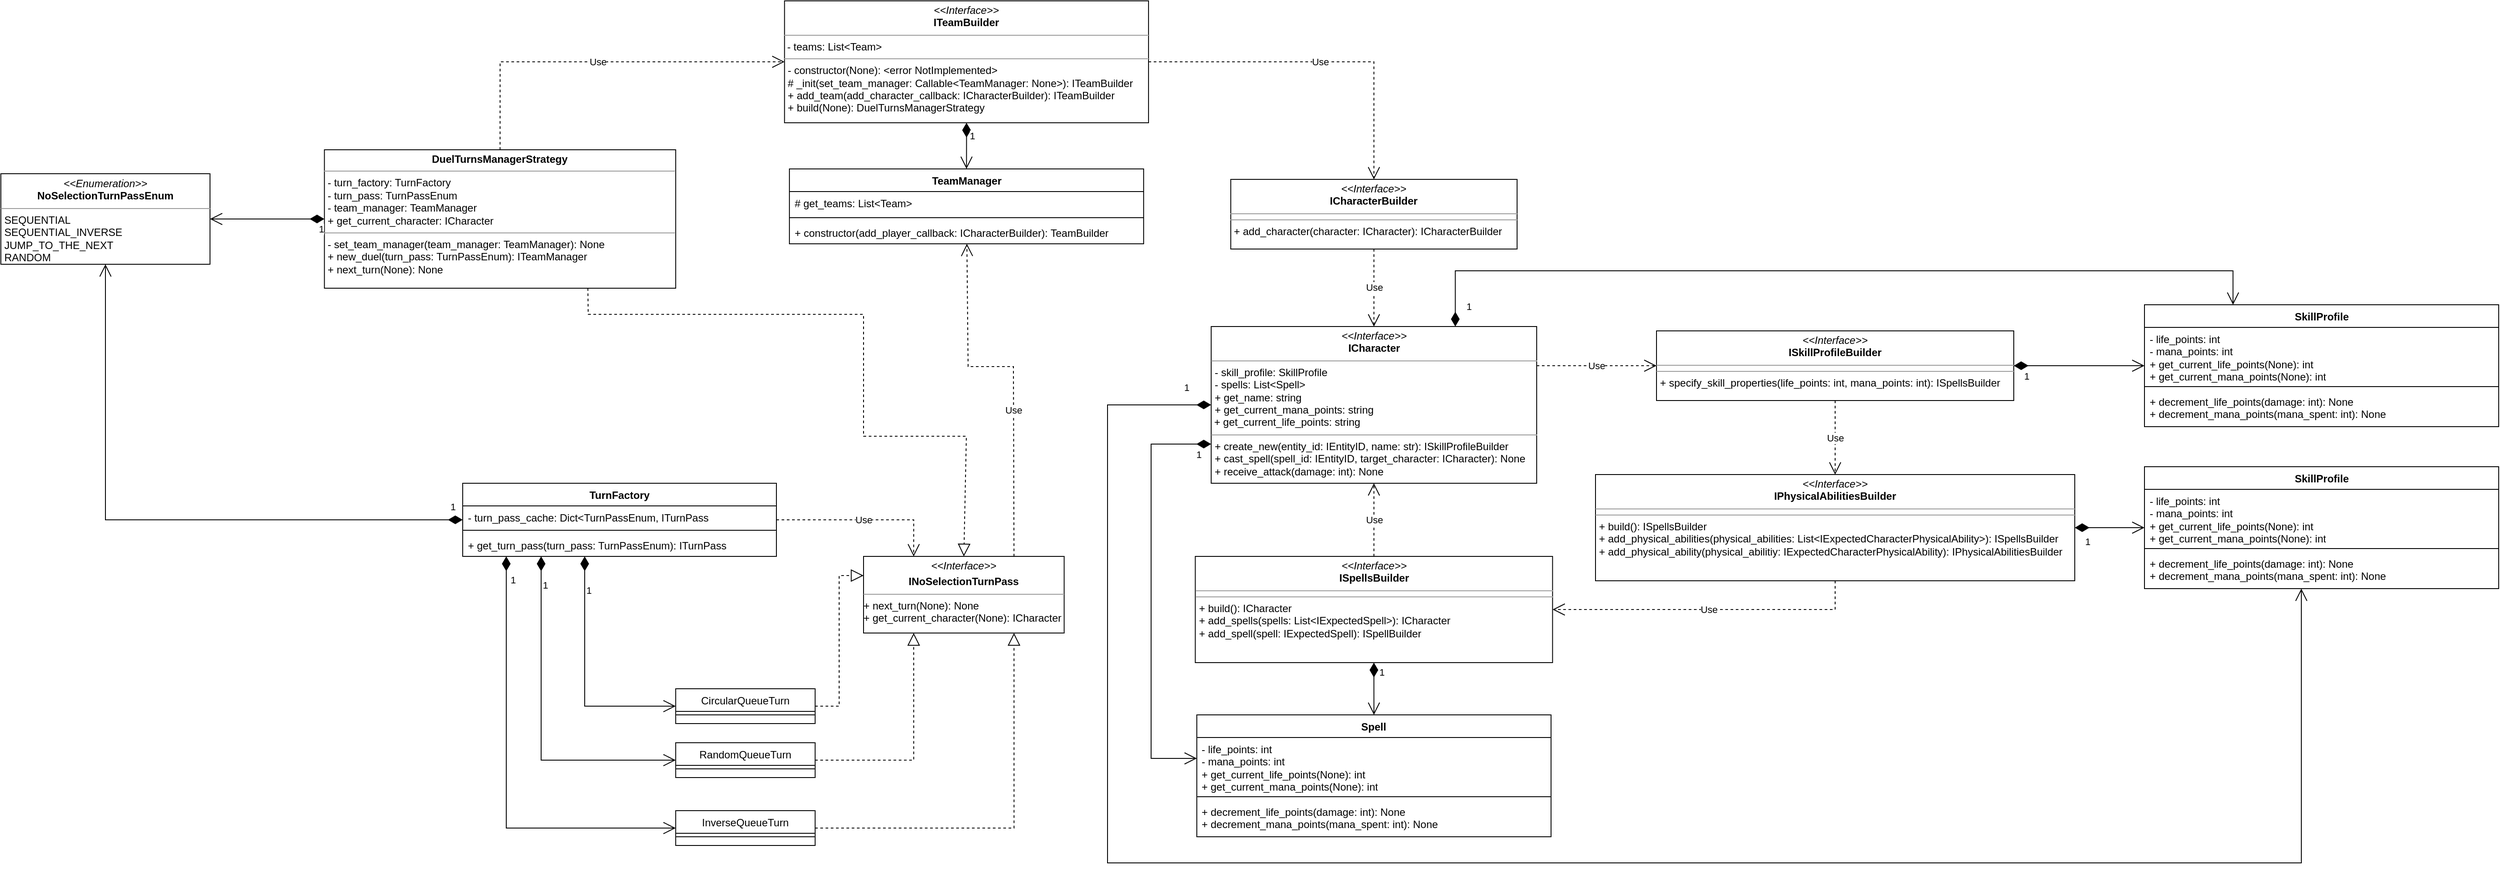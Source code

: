 <mxfile>
    <diagram id="C5RBs43oDa-KdzZeNtuy" name="classes diagram">
        <mxGraphModel dx="2270" dy="881" grid="1" gridSize="10" guides="1" tooltips="1" connect="1" arrows="1" fold="1" page="1" pageScale="1" pageWidth="827" pageHeight="1169" background="none" math="0" shadow="0">
            <root>
                <mxCell id="WIyWlLk6GJQsqaUBKTNV-0"/>
                <mxCell id="WIyWlLk6GJQsqaUBKTNV-1" parent="WIyWlLk6GJQsqaUBKTNV-0"/>
                <mxCell id="zkfFHV4jXpPFQw0GAbJ--17" value="CircularQueueTurn" style="swimlane;fontStyle=0;align=center;verticalAlign=top;childLayout=stackLayout;horizontal=1;startSize=26;horizontalStack=0;resizeParent=1;resizeLast=0;collapsible=1;marginBottom=0;rounded=0;shadow=0;strokeWidth=1;" parent="WIyWlLk6GJQsqaUBKTNV-1" vertex="1">
                    <mxGeometry x="544.43" y="900" width="160" height="40" as="geometry">
                        <mxRectangle x="550" y="140" width="160" height="26" as="alternateBounds"/>
                    </mxGeometry>
                </mxCell>
                <mxCell id="zkfFHV4jXpPFQw0GAbJ--23" value="" style="line;html=1;strokeWidth=1;align=left;verticalAlign=middle;spacingTop=-1;spacingLeft=3;spacingRight=3;rotatable=0;labelPosition=right;points=[];portConstraint=eastwest;" parent="zkfFHV4jXpPFQw0GAbJ--17" vertex="1">
                    <mxGeometry y="26" width="160" height="8" as="geometry"/>
                </mxCell>
                <mxCell id="Rf_c0kuRCPa441ml4ELp-0" value="RandomQueueTurn" style="swimlane;fontStyle=0;align=center;verticalAlign=top;childLayout=stackLayout;horizontal=1;startSize=26;horizontalStack=0;resizeParent=1;resizeLast=0;collapsible=1;marginBottom=0;rounded=0;shadow=0;strokeWidth=1;" parent="WIyWlLk6GJQsqaUBKTNV-1" vertex="1">
                    <mxGeometry x="544.43" y="962" width="160" height="40" as="geometry">
                        <mxRectangle x="550" y="140" width="160" height="26" as="alternateBounds"/>
                    </mxGeometry>
                </mxCell>
                <mxCell id="Rf_c0kuRCPa441ml4ELp-1" value="" style="line;html=1;strokeWidth=1;align=left;verticalAlign=middle;spacingTop=-1;spacingLeft=3;spacingRight=3;rotatable=0;labelPosition=right;points=[];portConstraint=eastwest;" parent="Rf_c0kuRCPa441ml4ELp-0" vertex="1">
                    <mxGeometry y="26" width="160" height="8" as="geometry"/>
                </mxCell>
                <mxCell id="Rf_c0kuRCPa441ml4ELp-4" value="InverseQueueTurn" style="swimlane;fontStyle=0;align=center;verticalAlign=top;childLayout=stackLayout;horizontal=1;startSize=26;horizontalStack=0;resizeParent=1;resizeLast=0;collapsible=1;marginBottom=0;rounded=0;shadow=0;strokeWidth=1;" parent="WIyWlLk6GJQsqaUBKTNV-1" vertex="1">
                    <mxGeometry x="544.43" y="1040" width="160" height="40" as="geometry">
                        <mxRectangle x="550" y="140" width="160" height="26" as="alternateBounds"/>
                    </mxGeometry>
                </mxCell>
                <mxCell id="Rf_c0kuRCPa441ml4ELp-5" value="" style="line;html=1;strokeWidth=1;align=left;verticalAlign=middle;spacingTop=-1;spacingLeft=3;spacingRight=3;rotatable=0;labelPosition=right;points=[];portConstraint=eastwest;" parent="Rf_c0kuRCPa441ml4ELp-4" vertex="1">
                    <mxGeometry y="26" width="160" height="8" as="geometry"/>
                </mxCell>
                <mxCell id="eCzo08NP8buQ-9JWIne4-3" value="TurnFactory" style="swimlane;fontStyle=1;align=center;verticalAlign=top;childLayout=stackLayout;horizontal=1;startSize=26;horizontalStack=0;resizeParent=1;resizeParentMax=0;resizeLast=0;collapsible=1;marginBottom=0;whiteSpace=wrap;html=1;" parent="WIyWlLk6GJQsqaUBKTNV-1" vertex="1">
                    <mxGeometry x="300" y="664" width="360" height="84" as="geometry"/>
                </mxCell>
                <mxCell id="eCzo08NP8buQ-9JWIne4-4" value="- turn_pass_cache: Dict&amp;lt;TurnPassEnum, ITurnPass" style="text;strokeColor=none;fillColor=none;align=left;verticalAlign=top;spacingLeft=4;spacingRight=4;overflow=hidden;rotatable=0;points=[[0,0.5],[1,0.5]];portConstraint=eastwest;whiteSpace=wrap;html=1;" parent="eCzo08NP8buQ-9JWIne4-3" vertex="1">
                    <mxGeometry y="26" width="360" height="24" as="geometry"/>
                </mxCell>
                <mxCell id="eCzo08NP8buQ-9JWIne4-5" value="" style="line;strokeWidth=1;fillColor=none;align=left;verticalAlign=middle;spacingTop=-1;spacingLeft=3;spacingRight=3;rotatable=0;labelPosition=right;points=[];portConstraint=eastwest;strokeColor=inherit;" parent="eCzo08NP8buQ-9JWIne4-3" vertex="1">
                    <mxGeometry y="50" width="360" height="8" as="geometry"/>
                </mxCell>
                <mxCell id="eCzo08NP8buQ-9JWIne4-6" value="+ get_turn_pass(turn_pass: TurnPassEnum): ITurnPass" style="text;strokeColor=none;fillColor=none;align=left;verticalAlign=top;spacingLeft=4;spacingRight=4;overflow=hidden;rotatable=0;points=[[0,0.5],[1,0.5]];portConstraint=eastwest;whiteSpace=wrap;html=1;" parent="eCzo08NP8buQ-9JWIne4-3" vertex="1">
                    <mxGeometry y="58" width="360" height="26" as="geometry"/>
                </mxCell>
                <mxCell id="eCzo08NP8buQ-9JWIne4-40" value="1" style="endArrow=open;html=1;endSize=12;startArrow=diamondThin;startSize=14;startFill=1;edgeStyle=orthogonalEdgeStyle;align=left;verticalAlign=bottom;rounded=0;" parent="WIyWlLk6GJQsqaUBKTNV-1" source="eCzo08NP8buQ-9JWIne4-3" target="Rf_c0kuRCPa441ml4ELp-4" edge="1">
                    <mxGeometry x="-0.859" y="3" relative="1" as="geometry">
                        <mxPoint x="838.43" y="972" as="sourcePoint"/>
                        <mxPoint x="1011.43" y="940" as="targetPoint"/>
                        <Array as="points">
                            <mxPoint x="350" y="1060"/>
                        </Array>
                        <mxPoint as="offset"/>
                    </mxGeometry>
                </mxCell>
                <mxCell id="oa_gG71FnIs9wD1ZZNGb-7" value="&lt;p style=&quot;margin:0px;margin-top:4px;text-align:center;&quot;&gt;&lt;i&gt;&amp;lt;&amp;lt;Interface&amp;gt;&amp;gt;&lt;/i&gt;&lt;br&gt;&lt;b&gt;ICharacterBuilder&lt;/b&gt;&lt;/p&gt;&lt;hr size=&quot;1&quot;&gt;&lt;hr size=&quot;1&quot;&gt;&lt;p style=&quot;margin:0px;margin-left:4px;&quot;&gt;+ add_character(character: ICharacter): ICharacterBuilder&lt;br&gt;&lt;/p&gt;" style="verticalAlign=top;align=left;overflow=fill;fontSize=12;fontFamily=Helvetica;html=1;whiteSpace=wrap;" parent="WIyWlLk6GJQsqaUBKTNV-1" vertex="1">
                    <mxGeometry x="1181.43" y="315" width="328.57" height="80" as="geometry"/>
                </mxCell>
                <mxCell id="oa_gG71FnIs9wD1ZZNGb-8" value="&lt;p style=&quot;margin:0px;margin-top:4px;text-align:center;&quot;&gt;&lt;i&gt;&amp;lt;&amp;lt;Interface&amp;gt;&amp;gt;&lt;/i&gt;&lt;br&gt;&lt;b&gt;ITeamBuilder&lt;/b&gt;&lt;/p&gt;&lt;hr size=&quot;1&quot;&gt;&amp;nbsp;- teams: List&amp;lt;Team&amp;gt;&lt;hr size=&quot;1&quot;&gt;&lt;p style=&quot;margin:0px;margin-left:4px;&quot;&gt;- constructor(None): &amp;lt;error NotImplemented&amp;gt;&lt;/p&gt;&lt;p style=&quot;margin:0px;margin-left:4px;&quot;&gt;# _init(set_team_manager: Callable&amp;lt;TeamManager: None&amp;gt;): ITeamBuilder&lt;/p&gt;&lt;p style=&quot;margin:0px;margin-left:4px;&quot;&gt;+ add_team(add_character_callback: ICharacterBuilder): ITeamBuilder&lt;br&gt;&lt;/p&gt;&lt;p style=&quot;margin:0px;margin-left:4px;&quot;&gt;+ build(None): DuelTurnsManagerStrategy&lt;/p&gt;" style="verticalAlign=top;align=left;overflow=fill;fontSize=12;fontFamily=Helvetica;html=1;whiteSpace=wrap;" parent="WIyWlLk6GJQsqaUBKTNV-1" vertex="1">
                    <mxGeometry x="669.32" y="110" width="417.73" height="140" as="geometry"/>
                </mxCell>
                <mxCell id="oa_gG71FnIs9wD1ZZNGb-11" value="TeamManager" style="swimlane;fontStyle=1;align=center;verticalAlign=top;childLayout=stackLayout;horizontal=1;startSize=26;horizontalStack=0;resizeParent=1;resizeParentMax=0;resizeLast=0;collapsible=1;marginBottom=0;whiteSpace=wrap;html=1;" parent="WIyWlLk6GJQsqaUBKTNV-1" vertex="1">
                    <mxGeometry x="674.93" y="303" width="406.5" height="86" as="geometry"/>
                </mxCell>
                <mxCell id="oa_gG71FnIs9wD1ZZNGb-12" value="# get_teams: List&amp;lt;Team&amp;gt;" style="text;strokeColor=none;fillColor=none;align=left;verticalAlign=top;spacingLeft=4;spacingRight=4;overflow=hidden;rotatable=0;points=[[0,0.5],[1,0.5]];portConstraint=eastwest;whiteSpace=wrap;html=1;" parent="oa_gG71FnIs9wD1ZZNGb-11" vertex="1">
                    <mxGeometry y="26" width="406.5" height="26" as="geometry"/>
                </mxCell>
                <mxCell id="oa_gG71FnIs9wD1ZZNGb-13" value="" style="line;strokeWidth=1;fillColor=none;align=left;verticalAlign=middle;spacingTop=-1;spacingLeft=3;spacingRight=3;rotatable=0;labelPosition=right;points=[];portConstraint=eastwest;strokeColor=inherit;" parent="oa_gG71FnIs9wD1ZZNGb-11" vertex="1">
                    <mxGeometry y="52" width="406.5" height="8" as="geometry"/>
                </mxCell>
                <mxCell id="oa_gG71FnIs9wD1ZZNGb-14" value="+ constructor(add_player_callback: ICharacterBuilder): TeamBuilder" style="text;strokeColor=none;fillColor=none;align=left;verticalAlign=top;spacingLeft=4;spacingRight=4;overflow=hidden;rotatable=0;points=[[0,0.5],[1,0.5]];portConstraint=eastwest;whiteSpace=wrap;html=1;" parent="oa_gG71FnIs9wD1ZZNGb-11" vertex="1">
                    <mxGeometry y="60" width="406.5" height="26" as="geometry"/>
                </mxCell>
                <mxCell id="oa_gG71FnIs9wD1ZZNGb-33" value="Use" style="endArrow=open;endSize=12;dashed=1;html=1;rounded=0;entryX=0.5;entryY=0;entryDx=0;entryDy=0;" parent="WIyWlLk6GJQsqaUBKTNV-1" source="oa_gG71FnIs9wD1ZZNGb-7" target="6" edge="1">
                    <mxGeometry width="160" relative="1" as="geometry">
                        <mxPoint x="1301.43" y="460" as="sourcePoint"/>
                        <mxPoint x="1380" y="480" as="targetPoint"/>
                    </mxGeometry>
                </mxCell>
                <mxCell id="oa_gG71FnIs9wD1ZZNGb-36" value="1" style="endArrow=open;html=1;endSize=12;startArrow=diamondThin;startSize=14;startFill=1;edgeStyle=orthogonalEdgeStyle;align=left;verticalAlign=bottom;rounded=0;" parent="WIyWlLk6GJQsqaUBKTNV-1" source="eCzo08NP8buQ-9JWIne4-6" target="Rf_c0kuRCPa441ml4ELp-0" edge="1">
                    <mxGeometry x="-0.783" relative="1" as="geometry">
                        <mxPoint x="581.43" y="830" as="sourcePoint"/>
                        <mxPoint x="1034.43" y="912" as="targetPoint"/>
                        <Array as="points">
                            <mxPoint x="390" y="982"/>
                        </Array>
                        <mxPoint as="offset"/>
                    </mxGeometry>
                </mxCell>
                <mxCell id="oa_gG71FnIs9wD1ZZNGb-37" value="1" style="endArrow=open;html=1;endSize=12;startArrow=diamondThin;startSize=14;startFill=1;edgeStyle=orthogonalEdgeStyle;align=left;verticalAlign=bottom;rounded=0;" parent="WIyWlLk6GJQsqaUBKTNV-1" source="eCzo08NP8buQ-9JWIne4-3" target="zkfFHV4jXpPFQw0GAbJ--17" edge="1">
                    <mxGeometry x="-0.654" relative="1" as="geometry">
                        <mxPoint x="641.43" y="620" as="sourcePoint"/>
                        <mxPoint x="771.43" y="732" as="targetPoint"/>
                        <Array as="points">
                            <mxPoint x="440" y="920"/>
                        </Array>
                        <mxPoint as="offset"/>
                    </mxGeometry>
                </mxCell>
                <mxCell id="oa_gG71FnIs9wD1ZZNGb-40" value="&lt;p style=&quot;margin:0px;margin-top:4px;text-align:center;&quot;&gt;&lt;i&gt;&amp;lt;&amp;lt;Interface&amp;gt;&amp;gt;&lt;/i&gt;&lt;b&gt;&lt;br&gt;&lt;/b&gt;&lt;/p&gt;&lt;p style=&quot;margin:0px;margin-top:4px;text-align:center;&quot;&gt;&lt;b&gt;INoSelectionTurnPass&lt;/b&gt;&lt;br&gt;&lt;b&gt;&lt;/b&gt;&lt;/p&gt;&lt;hr size=&quot;1&quot;&gt;&lt;div&gt;+ next_turn(None): None&lt;/div&gt;&lt;div&gt;+&amp;nbsp;&lt;span style=&quot;&quot;&gt;get_current_character&lt;/span&gt;(None): ICharacter&lt;/div&gt;" style="verticalAlign=top;align=left;overflow=fill;fontSize=12;fontFamily=Helvetica;html=1;whiteSpace=wrap;" parent="WIyWlLk6GJQsqaUBKTNV-1" vertex="1">
                    <mxGeometry x="760" y="748" width="230.23" height="88" as="geometry"/>
                </mxCell>
                <mxCell id="oa_gG71FnIs9wD1ZZNGb-41" value="" style="endArrow=block;dashed=1;endFill=0;endSize=12;html=1;rounded=0;entryX=0;entryY=0.25;entryDx=0;entryDy=0;edgeStyle=elbowEdgeStyle;exitX=1;exitY=0.5;exitDx=0;exitDy=0;" parent="WIyWlLk6GJQsqaUBKTNV-1" source="zkfFHV4jXpPFQw0GAbJ--17" target="oa_gG71FnIs9wD1ZZNGb-40" edge="1">
                    <mxGeometry width="160" relative="1" as="geometry">
                        <mxPoint x="750" y="710" as="sourcePoint"/>
                        <mxPoint x="818.43" y="662.5" as="targetPoint"/>
                    </mxGeometry>
                </mxCell>
                <mxCell id="oa_gG71FnIs9wD1ZZNGb-42" value="" style="endArrow=block;dashed=1;endFill=0;endSize=12;html=1;rounded=0;edgeStyle=orthogonalEdgeStyle;entryX=0.25;entryY=1;entryDx=0;entryDy=0;" parent="WIyWlLk6GJQsqaUBKTNV-1" source="Rf_c0kuRCPa441ml4ELp-0" target="oa_gG71FnIs9wD1ZZNGb-40" edge="1">
                    <mxGeometry width="160" relative="1" as="geometry">
                        <mxPoint x="724.43" y="756" as="sourcePoint"/>
                        <mxPoint x="861.43" y="783" as="targetPoint"/>
                    </mxGeometry>
                </mxCell>
                <mxCell id="oa_gG71FnIs9wD1ZZNGb-43" value="" style="endArrow=block;dashed=1;endFill=0;endSize=12;html=1;rounded=0;exitX=1;exitY=0.5;exitDx=0;exitDy=0;entryX=0.75;entryY=1;entryDx=0;entryDy=0;edgeStyle=orthogonalEdgeStyle;" parent="WIyWlLk6GJQsqaUBKTNV-1" source="Rf_c0kuRCPa441ml4ELp-4" target="oa_gG71FnIs9wD1ZZNGb-40" edge="1">
                    <mxGeometry width="160" relative="1" as="geometry">
                        <mxPoint x="724.43" y="802" as="sourcePoint"/>
                        <mxPoint x="861.43" y="802" as="targetPoint"/>
                    </mxGeometry>
                </mxCell>
                <mxCell id="oa_gG71FnIs9wD1ZZNGb-44" value="Use" style="endArrow=open;endSize=12;dashed=1;html=1;rounded=0;exitX=0.75;exitY=0;exitDx=0;exitDy=0;" parent="WIyWlLk6GJQsqaUBKTNV-1" source="oa_gG71FnIs9wD1ZZNGb-40" target="oa_gG71FnIs9wD1ZZNGb-11" edge="1">
                    <mxGeometry x="-0.182" width="160" relative="1" as="geometry">
                        <mxPoint x="891.43" y="654" as="sourcePoint"/>
                        <mxPoint x="970" y="420" as="targetPoint"/>
                        <Array as="points">
                            <mxPoint x="932" y="530"/>
                            <mxPoint x="880" y="530"/>
                        </Array>
                        <mxPoint as="offset"/>
                    </mxGeometry>
                </mxCell>
                <mxCell id="4" value="Use" style="endArrow=open;endSize=12;dashed=1;html=1;rounded=0;exitX=1;exitY=0.5;exitDx=0;exitDy=0;entryX=0.5;entryY=0;entryDx=0;entryDy=0;edgeStyle=orthogonalEdgeStyle;" parent="WIyWlLk6GJQsqaUBKTNV-1" target="oa_gG71FnIs9wD1ZZNGb-7" edge="1" source="oa_gG71FnIs9wD1ZZNGb-8">
                    <mxGeometry width="160" relative="1" as="geometry">
                        <mxPoint x="1081.43" y="355" as="sourcePoint"/>
                        <mxPoint x="1094.685" y="654" as="targetPoint"/>
                    </mxGeometry>
                </mxCell>
                <mxCell id="6" value="&lt;p style=&quot;margin:0px;margin-top:4px;text-align:center;&quot;&gt;&lt;i&gt;&amp;lt;&amp;lt;Interface&amp;gt;&amp;gt;&lt;/i&gt;&lt;br&gt;&lt;b&gt;ICharacter&lt;/b&gt;&lt;/p&gt;&lt;hr size=&quot;1&quot;&gt;&lt;p style=&quot;margin:0px;margin-left:4px;&quot;&gt;- skill_profile: SkillProfile&lt;/p&gt;&lt;p style=&quot;margin:0px;margin-left:4px;&quot;&gt;- spells: List&amp;lt;Spell&amp;gt;&lt;/p&gt;&lt;p style=&quot;margin:0px;margin-left:4px;&quot;&gt;+ get_name: string&lt;br&gt;+ get_current_mana_points: string&lt;/p&gt;&amp;nbsp;+ get_current_life_points: string&lt;hr size=&quot;1&quot;&gt;&lt;p style=&quot;margin:0px;margin-left:4px;&quot;&gt;+ create_new(entity_id: IEntityID, name: str): ISkillProfileBuilder&lt;/p&gt;&lt;p style=&quot;margin:0px;margin-left:4px;&quot;&gt;+ cast_spell(spell_id: IEntityID, target_character: ICharacter): None&lt;br&gt;+ receive_attack(damage: int): None&lt;/p&gt;" style="verticalAlign=top;align=left;overflow=fill;fontSize=12;fontFamily=Helvetica;html=1;" parent="WIyWlLk6GJQsqaUBKTNV-1" vertex="1">
                    <mxGeometry x="1158.94" y="484" width="373.57" height="180" as="geometry"/>
                </mxCell>
                <mxCell id="10" value="&lt;p style=&quot;margin:0px;margin-top:4px;text-align:center;&quot;&gt;&lt;b&gt;DuelTurnsManagerStrategy&lt;/b&gt;&lt;/p&gt;&lt;hr size=&quot;1&quot;&gt;&lt;p style=&quot;margin:0px;margin-left:4px;&quot;&gt;- turn_factory: TurnFactory&lt;/p&gt;&lt;p style=&quot;margin:0px;margin-left:4px;&quot;&gt;- turn_pass: TurnPassEnum&lt;/p&gt;&lt;p style=&quot;margin:0px;margin-left:4px;&quot;&gt;- team_manager: TeamManager&lt;/p&gt;&lt;p style=&quot;margin:0px;margin-left:4px;&quot;&gt;+ get_current_character: ICharacter&lt;/p&gt;&lt;hr size=&quot;1&quot;&gt;&lt;p style=&quot;margin:0px;margin-left:4px;&quot;&gt;- set_team_manager(team_manager: TeamManager): None&lt;/p&gt;&lt;p style=&quot;margin:0px;margin-left:4px;&quot;&gt;+ new_duel(turn_pass: TurnPassEnum): ITeamManager&lt;/p&gt;&lt;p style=&quot;margin:0px;margin-left:4px;&quot;&gt;+ next_turn(None): None&lt;/p&gt;" style="verticalAlign=top;align=left;overflow=fill;fontSize=12;fontFamily=Helvetica;html=1;" parent="WIyWlLk6GJQsqaUBKTNV-1" vertex="1">
                    <mxGeometry x="141.3" y="281" width="403.13" height="159" as="geometry"/>
                </mxCell>
                <mxCell id="11" value="&lt;p style=&quot;margin:0px;margin-top:4px;text-align:center;&quot;&gt;&lt;i&gt;&amp;lt;&amp;lt;Interface&amp;gt;&amp;gt;&lt;/i&gt;&lt;br&gt;&lt;b&gt;ISkillProfileBuilder&lt;/b&gt;&lt;/p&gt;&lt;hr size=&quot;1&quot;&gt;&lt;p style=&quot;margin:0px;margin-left:4px;&quot;&gt;&lt;/p&gt;&lt;hr size=&quot;1&quot;&gt;&lt;p style=&quot;margin:0px;margin-left:4px;&quot;&gt;+ specify_skill_properties(life_points: int, mana_points: int): ISpellsBuilder&lt;/p&gt;" style="verticalAlign=top;align=left;overflow=fill;fontSize=12;fontFamily=Helvetica;html=1;" vertex="1" parent="WIyWlLk6GJQsqaUBKTNV-1">
                    <mxGeometry x="1670" y="489" width="410" height="80" as="geometry"/>
                </mxCell>
                <mxCell id="12" value="Use" style="endArrow=open;endSize=12;dashed=1;html=1;rounded=0;entryX=0;entryY=0.5;entryDx=0;entryDy=0;exitX=1;exitY=0.25;exitDx=0;exitDy=0;" edge="1" parent="WIyWlLk6GJQsqaUBKTNV-1" source="6" target="11">
                    <mxGeometry width="160" relative="1" as="geometry">
                        <mxPoint x="1355.715" y="405" as="sourcePoint"/>
                        <mxPoint x="1355.715" y="510" as="targetPoint"/>
                        <Array as="points"/>
                    </mxGeometry>
                </mxCell>
                <mxCell id="13" value="&lt;p style=&quot;margin:0px;margin-top:4px;text-align:center;&quot;&gt;&lt;i&gt;&amp;lt;&amp;lt;Interface&amp;gt;&amp;gt;&lt;/i&gt;&lt;br&gt;&lt;b&gt;ISpellsBuilder&lt;/b&gt;&lt;br&gt;&lt;/p&gt;&lt;hr size=&quot;1&quot;&gt;&lt;p style=&quot;margin:0px;margin-left:4px;&quot;&gt;&lt;/p&gt;&lt;hr size=&quot;1&quot;&gt;&lt;p style=&quot;margin:0px;margin-left:4px;&quot;&gt;+ build(): ICharacter&lt;/p&gt;&lt;p style=&quot;margin:0px;margin-left:4px;&quot;&gt;+&amp;nbsp;add_spells(spells: List&amp;lt;IExpectedSpell&amp;gt;): ICharacter&lt;/p&gt;&lt;p style=&quot;margin:0px;margin-left:4px;&quot;&gt;+&amp;nbsp;add_spell(spell: IExpectedSpell&lt;span style=&quot;background-color: initial;&quot;&gt;): ISpellBuilder&lt;/span&gt;&lt;/p&gt;" style="verticalAlign=top;align=left;overflow=fill;fontSize=12;fontFamily=Helvetica;html=1;" vertex="1" parent="WIyWlLk6GJQsqaUBKTNV-1">
                    <mxGeometry x="1140.72" y="748" width="410" height="122" as="geometry"/>
                </mxCell>
                <mxCell id="14" value="Use" style="endArrow=open;endSize=12;dashed=1;html=1;rounded=0;entryX=0.5;entryY=0;entryDx=0;entryDy=0;exitX=0.5;exitY=1;exitDx=0;exitDy=0;" edge="1" parent="WIyWlLk6GJQsqaUBKTNV-1" source="11" target="16">
                    <mxGeometry width="160" relative="1" as="geometry">
                        <mxPoint x="1542.5" y="550.0" as="sourcePoint"/>
                        <mxPoint x="1680" y="550.0" as="targetPoint"/>
                        <Array as="points"/>
                    </mxGeometry>
                </mxCell>
                <mxCell id="15" value="Use" style="endArrow=open;endSize=12;dashed=1;html=1;rounded=0;entryX=0.5;entryY=1;entryDx=0;entryDy=0;exitX=0.5;exitY=0;exitDx=0;exitDy=0;" edge="1" parent="WIyWlLk6GJQsqaUBKTNV-1" source="13" target="6">
                    <mxGeometry width="160" relative="1" as="geometry">
                        <mxPoint x="1885" y="590.0" as="sourcePoint"/>
                        <mxPoint x="1885" y="670" as="targetPoint"/>
                        <Array as="points"/>
                    </mxGeometry>
                </mxCell>
                <mxCell id="16" value="&lt;p style=&quot;margin:0px;margin-top:4px;text-align:center;&quot;&gt;&lt;i&gt;&amp;lt;&amp;lt;Interface&amp;gt;&amp;gt;&lt;/i&gt;&lt;br&gt;&lt;b&gt;IPhysicalAbilitiesBuilder&lt;/b&gt;&lt;br&gt;&lt;/p&gt;&lt;hr size=&quot;1&quot;&gt;&lt;p style=&quot;margin:0px;margin-left:4px;&quot;&gt;&lt;/p&gt;&lt;hr size=&quot;1&quot;&gt;&lt;p style=&quot;margin:0px;margin-left:4px;&quot;&gt;+ build(): ISpellsBuilder&lt;/p&gt;&lt;p style=&quot;margin:0px;margin-left:4px;&quot;&gt;+&amp;nbsp;add_physical_abilities(physical_abilities: List&amp;lt;IExpectedCharacterPhysicalAbility&amp;gt;): ISpellsBuilder&lt;/p&gt;&lt;p style=&quot;margin:0px;margin-left:4px;&quot;&gt;+&amp;nbsp;add_physical_ability(physical_abilitiy: IExpectedCharacterPhysicalAbility&lt;span style=&quot;background-color: initial;&quot;&gt;): IPhysicalAbilitiesBuilder&lt;/span&gt;&lt;/p&gt;" style="verticalAlign=top;align=left;overflow=fill;fontSize=12;fontFamily=Helvetica;html=1;" vertex="1" parent="WIyWlLk6GJQsqaUBKTNV-1">
                    <mxGeometry x="1600" y="654" width="550" height="122" as="geometry"/>
                </mxCell>
                <mxCell id="17" value="Use" style="endArrow=open;endSize=12;dashed=1;html=1;rounded=0;entryX=1;entryY=0.5;entryDx=0;entryDy=0;exitX=0.5;exitY=1;exitDx=0;exitDy=0;" edge="1" parent="WIyWlLk6GJQsqaUBKTNV-1" source="16" target="13">
                    <mxGeometry width="160" relative="1" as="geometry">
                        <mxPoint x="1885" y="590.0" as="sourcePoint"/>
                        <mxPoint x="1885" y="664" as="targetPoint"/>
                        <Array as="points">
                            <mxPoint x="1875" y="809"/>
                        </Array>
                    </mxGeometry>
                </mxCell>
                <mxCell id="18" value="" style="endArrow=block;dashed=1;endFill=0;endSize=12;html=1;rounded=0;exitX=0.75;exitY=1;exitDx=0;exitDy=0;entryX=0.5;entryY=0;entryDx=0;entryDy=0;" edge="1" parent="WIyWlLk6GJQsqaUBKTNV-1" source="10" target="oa_gG71FnIs9wD1ZZNGb-40">
                    <mxGeometry width="160" relative="1" as="geometry">
                        <mxPoint x="700.0" y="510" as="sourcePoint"/>
                        <mxPoint x="809.545" y="538" as="targetPoint"/>
                        <Array as="points">
                            <mxPoint x="444" y="470"/>
                            <mxPoint x="760" y="470"/>
                            <mxPoint x="760" y="610"/>
                            <mxPoint x="878" y="610"/>
                        </Array>
                    </mxGeometry>
                </mxCell>
                <mxCell id="19" value="Use" style="endArrow=open;endSize=12;dashed=1;html=1;rounded=0;exitX=0.5;exitY=0;exitDx=0;exitDy=0;entryX=0;entryY=0.5;entryDx=0;entryDy=0;edgeStyle=orthogonalEdgeStyle;" edge="1" parent="WIyWlLk6GJQsqaUBKTNV-1" source="10" target="oa_gG71FnIs9wD1ZZNGb-8">
                    <mxGeometry width="160" relative="1" as="geometry">
                        <mxPoint x="942.385" y="758" as="sourcePoint"/>
                        <mxPoint x="888.605" y="399" as="targetPoint"/>
                    </mxGeometry>
                </mxCell>
                <mxCell id="25" value="&lt;p style=&quot;margin:0px;margin-top:4px;text-align:center;&quot;&gt;&lt;i&gt;&amp;lt;&amp;lt;Enumeration&amp;gt;&amp;gt;&lt;/i&gt;&lt;br&gt;&lt;b&gt;NoSelectionTurnPassEnum&lt;/b&gt;&lt;/p&gt;&lt;hr size=&quot;1&quot;&gt;&lt;p style=&quot;margin:0px;margin-left:4px;&quot;&gt;SEQUENTIAL&lt;/p&gt;&lt;p style=&quot;margin:0px;margin-left:4px;&quot;&gt;SEQUENTIAL_INVERSE&lt;/p&gt;&lt;p style=&quot;margin:0px;margin-left:4px;&quot;&gt;JUMP_TO_THE_NEXT&lt;/p&gt;&lt;p style=&quot;margin:0px;margin-left:4px;&quot;&gt;RANDOM&lt;/p&gt;" style="verticalAlign=top;align=left;overflow=fill;fontSize=12;fontFamily=Helvetica;html=1;whiteSpace=wrap;" vertex="1" parent="WIyWlLk6GJQsqaUBKTNV-1">
                    <mxGeometry x="-230" y="308.5" width="240" height="104" as="geometry"/>
                </mxCell>
                <mxCell id="31" value="1" style="endArrow=open;html=1;endSize=12;startArrow=diamondThin;startSize=14;startFill=1;edgeStyle=orthogonalEdgeStyle;align=left;verticalAlign=bottom;rounded=0;entryX=0.5;entryY=1;entryDx=0;entryDy=0;" edge="1" parent="WIyWlLk6GJQsqaUBKTNV-1" source="eCzo08NP8buQ-9JWIne4-3" target="25">
                    <mxGeometry x="-0.955" y="-6" relative="1" as="geometry">
                        <mxPoint x="210" y="690" as="sourcePoint"/>
                        <mxPoint x="-310" y="480" as="targetPoint"/>
                        <mxPoint as="offset"/>
                    </mxGeometry>
                </mxCell>
                <mxCell id="39" value="1" style="endArrow=open;html=1;endSize=12;startArrow=diamondThin;startSize=14;startFill=1;align=left;verticalAlign=bottom;exitX=0;exitY=0.5;exitDx=0;exitDy=0;rounded=0;edgeStyle=orthogonalEdgeStyle;" edge="1" parent="WIyWlLk6GJQsqaUBKTNV-1" source="10" target="25">
                    <mxGeometry x="-0.873" y="20" relative="1" as="geometry">
                        <mxPoint x="200" y="604" as="sourcePoint"/>
                        <mxPoint x="-190" y="410" as="targetPoint"/>
                        <mxPoint as="offset"/>
                    </mxGeometry>
                </mxCell>
                <mxCell id="40" value="Use" style="endArrow=open;endSize=12;dashed=1;html=1;rounded=0;edgeStyle=orthogonalEdgeStyle;elbow=vertical;entryX=0.25;entryY=0;entryDx=0;entryDy=0;" edge="1" parent="WIyWlLk6GJQsqaUBKTNV-1" source="eCzo08NP8buQ-9JWIne4-3" target="oa_gG71FnIs9wD1ZZNGb-40">
                    <mxGeometry width="160" relative="1" as="geometry">
                        <mxPoint x="680" y="630" as="sourcePoint"/>
                        <mxPoint x="820" y="720" as="targetPoint"/>
                    </mxGeometry>
                </mxCell>
                <mxCell id="42" value="1" style="endArrow=open;html=1;endSize=12;startArrow=diamondThin;startSize=14;startFill=1;edgeStyle=orthogonalEdgeStyle;align=left;verticalAlign=bottom;exitX=0.5;exitY=1;exitDx=0;exitDy=0;" edge="1" parent="WIyWlLk6GJQsqaUBKTNV-1" source="oa_gG71FnIs9wD1ZZNGb-8" target="oa_gG71FnIs9wD1ZZNGb-11">
                    <mxGeometry x="-0.049" y="2" relative="1" as="geometry">
                        <mxPoint x="840" y="270.0" as="sourcePoint"/>
                        <mxPoint x="580" y="270.0" as="targetPoint"/>
                        <mxPoint y="-1" as="offset"/>
                    </mxGeometry>
                </mxCell>
                <mxCell id="49" value="SkillProfile" style="swimlane;fontStyle=1;align=center;verticalAlign=top;childLayout=stackLayout;horizontal=1;startSize=26;horizontalStack=0;resizeParent=1;resizeParentMax=0;resizeLast=0;collapsible=1;marginBottom=0;whiteSpace=wrap;html=1;" vertex="1" parent="WIyWlLk6GJQsqaUBKTNV-1">
                    <mxGeometry x="2230" y="459" width="406.5" height="140" as="geometry"/>
                </mxCell>
                <mxCell id="50" value="- life_points: int&lt;br&gt;- mana_points: int&lt;br&gt;+ get_current_life_points(None): int&lt;br&gt;+ get_current_mana_points(None): int" style="text;strokeColor=none;fillColor=none;align=left;verticalAlign=top;spacingLeft=4;spacingRight=4;overflow=hidden;rotatable=0;points=[[0,0.5],[1,0.5]];portConstraint=eastwest;whiteSpace=wrap;html=1;" vertex="1" parent="49">
                    <mxGeometry y="26" width="406.5" height="64" as="geometry"/>
                </mxCell>
                <mxCell id="51" value="" style="line;strokeWidth=1;fillColor=none;align=left;verticalAlign=middle;spacingTop=-1;spacingLeft=3;spacingRight=3;rotatable=0;labelPosition=right;points=[];portConstraint=eastwest;strokeColor=inherit;" vertex="1" parent="49">
                    <mxGeometry y="90" width="406.5" height="8" as="geometry"/>
                </mxCell>
                <mxCell id="52" value="+ decrement_life_points(damage: int): None&lt;br&gt;+ decrement_mana_points(mana_spent: int): None" style="text;strokeColor=none;fillColor=none;align=left;verticalAlign=top;spacingLeft=4;spacingRight=4;overflow=hidden;rotatable=0;points=[[0,0.5],[1,0.5]];portConstraint=eastwest;whiteSpace=wrap;html=1;" vertex="1" parent="49">
                    <mxGeometry y="98" width="406.5" height="42" as="geometry"/>
                </mxCell>
                <mxCell id="53" value="1" style="endArrow=open;html=1;endSize=12;startArrow=diamondThin;startSize=14;startFill=1;edgeStyle=orthogonalEdgeStyle;align=left;verticalAlign=bottom;rounded=0;" edge="1" parent="WIyWlLk6GJQsqaUBKTNV-1" source="11" target="49">
                    <mxGeometry x="-0.867" y="-21" relative="1" as="geometry">
                        <mxPoint x="2480" y="723.5" as="sourcePoint"/>
                        <mxPoint x="2070" y="430" as="targetPoint"/>
                        <mxPoint as="offset"/>
                    </mxGeometry>
                </mxCell>
                <mxCell id="54" value="1" style="endArrow=open;html=1;endSize=12;startArrow=diamondThin;startSize=14;startFill=1;edgeStyle=orthogonalEdgeStyle;align=left;verticalAlign=bottom;rounded=0;exitX=0.75;exitY=0;exitDx=0;exitDy=0;entryX=0.25;entryY=0;entryDx=0;entryDy=0;" edge="1" parent="WIyWlLk6GJQsqaUBKTNV-1" source="6" target="49">
                    <mxGeometry x="-0.972" y="-11" relative="1" as="geometry">
                        <mxPoint x="1680" y="395" as="sourcePoint"/>
                        <mxPoint x="1830" y="395" as="targetPoint"/>
                        <Array as="points">
                            <mxPoint x="1439" y="420"/>
                            <mxPoint x="2332" y="420"/>
                        </Array>
                        <mxPoint as="offset"/>
                    </mxGeometry>
                </mxCell>
                <mxCell id="55" value="SkillProfile" style="swimlane;fontStyle=1;align=center;verticalAlign=top;childLayout=stackLayout;horizontal=1;startSize=26;horizontalStack=0;resizeParent=1;resizeParentMax=0;resizeLast=0;collapsible=1;marginBottom=0;whiteSpace=wrap;html=1;" vertex="1" parent="WIyWlLk6GJQsqaUBKTNV-1">
                    <mxGeometry x="2230" y="645" width="406.5" height="140" as="geometry"/>
                </mxCell>
                <mxCell id="56" value="- life_points: int&lt;br&gt;- mana_points: int&lt;br&gt;+ get_current_life_points(None): int&lt;br&gt;+ get_current_mana_points(None): int" style="text;strokeColor=none;fillColor=none;align=left;verticalAlign=top;spacingLeft=4;spacingRight=4;overflow=hidden;rotatable=0;points=[[0,0.5],[1,0.5]];portConstraint=eastwest;whiteSpace=wrap;html=1;" vertex="1" parent="55">
                    <mxGeometry y="26" width="406.5" height="64" as="geometry"/>
                </mxCell>
                <mxCell id="57" value="" style="line;strokeWidth=1;fillColor=none;align=left;verticalAlign=middle;spacingTop=-1;spacingLeft=3;spacingRight=3;rotatable=0;labelPosition=right;points=[];portConstraint=eastwest;strokeColor=inherit;" vertex="1" parent="55">
                    <mxGeometry y="90" width="406.5" height="8" as="geometry"/>
                </mxCell>
                <mxCell id="58" value="+ decrement_life_points(damage: int): None&lt;br&gt;+ decrement_mana_points(mana_spent: int): None" style="text;strokeColor=none;fillColor=none;align=left;verticalAlign=top;spacingLeft=4;spacingRight=4;overflow=hidden;rotatable=0;points=[[0,0.5],[1,0.5]];portConstraint=eastwest;whiteSpace=wrap;html=1;" vertex="1" parent="55">
                    <mxGeometry y="98" width="406.5" height="42" as="geometry"/>
                </mxCell>
                <mxCell id="59" value="1" style="endArrow=open;html=1;endSize=12;startArrow=diamondThin;startSize=14;startFill=1;edgeStyle=orthogonalEdgeStyle;align=left;verticalAlign=bottom;rounded=0;" edge="1" parent="WIyWlLk6GJQsqaUBKTNV-1" source="16" target="55">
                    <mxGeometry x="-0.75" y="-25" relative="1" as="geometry">
                        <mxPoint x="2200" y="702.38" as="sourcePoint"/>
                        <mxPoint x="2350" y="702.38" as="targetPoint"/>
                        <mxPoint as="offset"/>
                    </mxGeometry>
                </mxCell>
                <mxCell id="60" value="1" style="endArrow=open;html=1;endSize=12;startArrow=diamondThin;startSize=14;startFill=1;edgeStyle=orthogonalEdgeStyle;align=left;verticalAlign=bottom;rounded=0;" edge="1" parent="WIyWlLk6GJQsqaUBKTNV-1" source="6" target="55">
                    <mxGeometry x="-0.972" y="-11" relative="1" as="geometry">
                        <mxPoint x="1219.997" y="1014" as="sourcePoint"/>
                        <mxPoint x="2478" y="830" as="targetPoint"/>
                        <Array as="points">
                            <mxPoint x="1040" y="574"/>
                            <mxPoint x="1040" y="1100"/>
                            <mxPoint x="2410" y="1100"/>
                        </Array>
                        <mxPoint as="offset"/>
                    </mxGeometry>
                </mxCell>
                <mxCell id="65" value="Spell" style="swimlane;fontStyle=1;align=center;verticalAlign=top;childLayout=stackLayout;horizontal=1;startSize=26;horizontalStack=0;resizeParent=1;resizeParentMax=0;resizeLast=0;collapsible=1;marginBottom=0;whiteSpace=wrap;html=1;" vertex="1" parent="WIyWlLk6GJQsqaUBKTNV-1">
                    <mxGeometry x="1142.47" y="930" width="406.5" height="140" as="geometry"/>
                </mxCell>
                <mxCell id="66" value="- life_points: int&lt;br&gt;- mana_points: int&lt;br&gt;+ get_current_life_points(None): int&lt;br&gt;+ get_current_mana_points(None): int" style="text;strokeColor=none;fillColor=none;align=left;verticalAlign=top;spacingLeft=4;spacingRight=4;overflow=hidden;rotatable=0;points=[[0,0.5],[1,0.5]];portConstraint=eastwest;whiteSpace=wrap;html=1;" vertex="1" parent="65">
                    <mxGeometry y="26" width="406.5" height="64" as="geometry"/>
                </mxCell>
                <mxCell id="67" value="" style="line;strokeWidth=1;fillColor=none;align=left;verticalAlign=middle;spacingTop=-1;spacingLeft=3;spacingRight=3;rotatable=0;labelPosition=right;points=[];portConstraint=eastwest;strokeColor=inherit;" vertex="1" parent="65">
                    <mxGeometry y="90" width="406.5" height="8" as="geometry"/>
                </mxCell>
                <mxCell id="68" value="+ decrement_life_points(damage: int): None&lt;br&gt;+ decrement_mana_points(mana_spent: int): None" style="text;strokeColor=none;fillColor=none;align=left;verticalAlign=top;spacingLeft=4;spacingRight=4;overflow=hidden;rotatable=0;points=[[0,0.5],[1,0.5]];portConstraint=eastwest;whiteSpace=wrap;html=1;" vertex="1" parent="65">
                    <mxGeometry y="98" width="406.5" height="42" as="geometry"/>
                </mxCell>
                <mxCell id="69" value="1" style="endArrow=open;html=1;endSize=12;startArrow=diamondThin;startSize=14;startFill=1;edgeStyle=orthogonalEdgeStyle;align=left;verticalAlign=bottom;rounded=0;" edge="1" parent="WIyWlLk6GJQsqaUBKTNV-1" source="13" target="65">
                    <mxGeometry x="-0.333" y="4" relative="1" as="geometry">
                        <mxPoint x="1305.72" y="900" as="sourcePoint"/>
                        <mxPoint x="1385.72" y="900" as="targetPoint"/>
                        <mxPoint as="offset"/>
                    </mxGeometry>
                </mxCell>
                <mxCell id="70" value="1" style="endArrow=open;html=1;endSize=12;startArrow=diamondThin;startSize=14;startFill=1;edgeStyle=orthogonalEdgeStyle;align=left;verticalAlign=bottom;rounded=0;exitX=0;exitY=0.75;exitDx=0;exitDy=0;" edge="1" parent="WIyWlLk6GJQsqaUBKTNV-1" source="6" target="65">
                    <mxGeometry x="-0.921" y="21" relative="1" as="geometry">
                        <mxPoint x="1355.739" y="880" as="sourcePoint"/>
                        <mxPoint x="1100" y="1010" as="targetPoint"/>
                        <Array as="points">
                            <mxPoint x="1090" y="619"/>
                            <mxPoint x="1090" y="980"/>
                        </Array>
                        <mxPoint as="offset"/>
                    </mxGeometry>
                </mxCell>
            </root>
        </mxGraphModel>
    </diagram>
</mxfile>